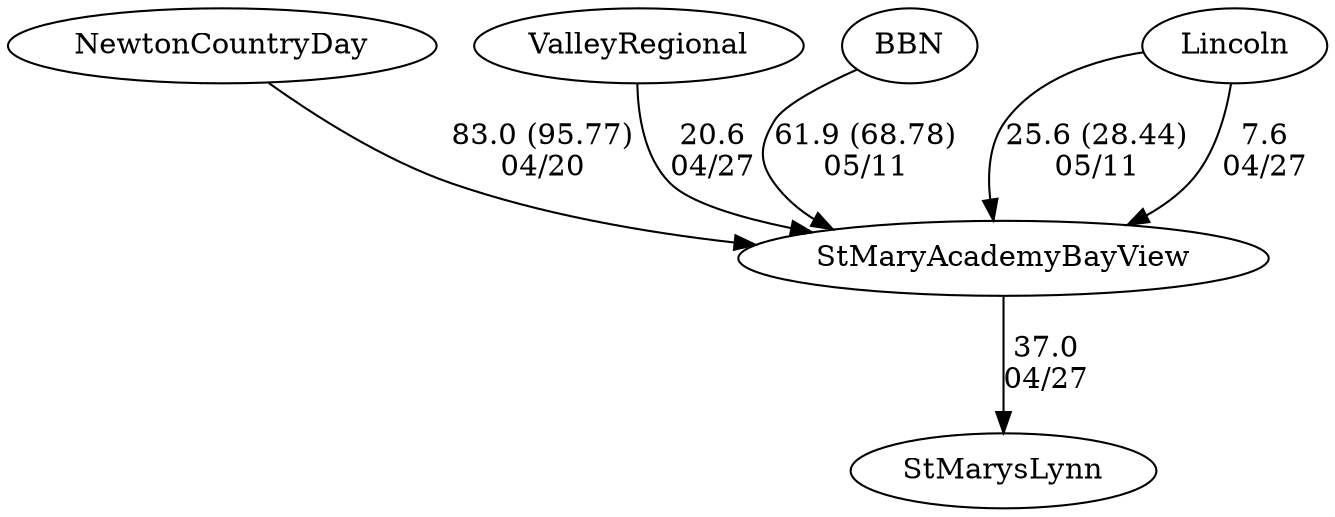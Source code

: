 digraph girls2foursStMaryAcademyBayView {StMaryAcademyBayView [URL="girls2foursStMaryAcademyBayViewStMaryAcademyBayView.html"];StMarysLynn [URL="girls2foursStMaryAcademyBayViewStMarysLynn.html"];NewtonCountryDay [URL="girls2foursStMaryAcademyBayViewNewtonCountryDay.html"];ValleyRegional [URL="girls2foursStMaryAcademyBayViewValleyRegional.html"];BBN [URL="girls2foursStMaryAcademyBayViewBBN.html"];Lincoln [URL="girls2foursStMaryAcademyBayViewLincoln.html"];NewtonCountryDay -> StMaryAcademyBayView[label="83.0 (95.77)
04/20", weight="17", tooltip="NEIRA Girls Fours,Newton Country Day, St. Mary Academy-Bayview, Lincoln School			
Distance: 1300 Conditions: Conditions the same for all races. Flat, no wind, no chop. Comments: Lincoln 2V4+ had a breakage and could not finish initial race with NCDS and Bayview so raced afterwards against the NCDS 3V4+ and 4V4+.
None", URL="https://www.row2k.com/results/resultspage.cfm?UID=C1541F9124E2FBBF81B1F9CADE55D186&cat=1", random="random"]; 
BBN -> StMaryAcademyBayView[label="61.9 (68.78)
05/11", weight="39", tooltip="NEIRA, BB&N, Bay View, Lincoln			
Distance: 1350 M Conditions: 2V race slight crossing head wind
Pretty neutral for the 1V Comments: A bit chilly but good conditions, well done by all boats. Thanks to Lincoln and Bay View for making the trip.
None", URL="https://www.row2k.com/results/resultspage.cfm?UID=BA150C07F46A8CF05BDF8F6CF54794E7&cat=1", random="random"]; 
Lincoln -> StMaryAcademyBayView[label="25.6 (28.44)
05/11", weight="75", tooltip="NEIRA, BB&N, Bay View, Lincoln			
Distance: 1350 M Conditions: 2V race slight crossing head wind
Pretty neutral for the 1V Comments: A bit chilly but good conditions, well done by all boats. Thanks to Lincoln and Bay View for making the trip.
None", URL="https://www.row2k.com/results/resultspage.cfm?UID=BA150C07F46A8CF05BDF8F6CF54794E7&cat=1", random="random"]; 
ValleyRegional -> StMaryAcademyBayView[label="20.6
04/27", weight="80", tooltip="NEIRA Boys & Girls Fours,St. Mary Academy - Bay View, Lincoln, St. Mary's - Lynn, Valley Regional			
Distance: 1500m Conditions: Mild headwind, slight chop, slack tide for the 1st girls race. Old Saybrook (not in league) also competed. Comments: Old Saybrook (not in league) raced in 2nd boys and 3rd girls events.
None", URL="https://www.row2k.com/results/resultspage.cfm?UID=1004BB53FFEA236A97E11B8A53F16514&cat=5", random="random"]; 
Lincoln -> StMaryAcademyBayView[label="7.6
04/27", weight="93", tooltip="NEIRA Boys & Girls Fours,St. Mary Academy - Bay View, Lincoln, St. Mary's - Lynn, Valley Regional			
Distance: 1500m Conditions: Mild headwind, slight chop, slack tide for the 1st girls race. Old Saybrook (not in league) also competed. Comments: Old Saybrook (not in league) raced in 2nd boys and 3rd girls events.
None", URL="https://www.row2k.com/results/resultspage.cfm?UID=1004BB53FFEA236A97E11B8A53F16514&cat=5", random="random"]; 
StMaryAcademyBayView -> StMarysLynn[label="37.0
04/27", weight="63", tooltip="NEIRA Boys & Girls Fours,St. Mary Academy - Bay View, Lincoln, St. Mary's - Lynn, Valley Regional			
Distance: 1500m Conditions: Mild headwind, slight chop, slack tide for the 1st girls race. Old Saybrook (not in league) also competed. Comments: Old Saybrook (not in league) raced in 2nd boys and 3rd girls events.
None", URL="https://www.row2k.com/results/resultspage.cfm?UID=1004BB53FFEA236A97E11B8A53F16514&cat=5", random="random"]}